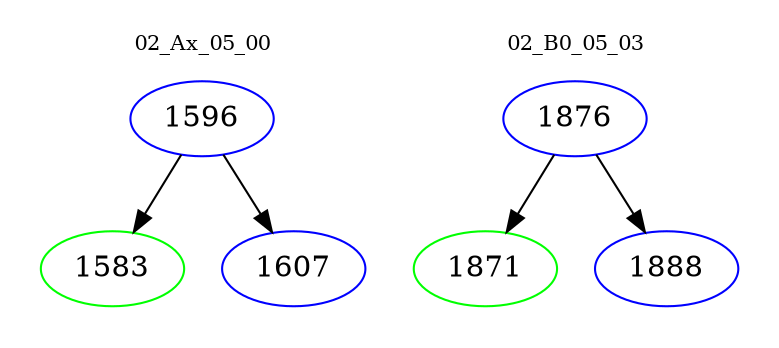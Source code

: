 digraph{
subgraph cluster_0 {
color = white
label = "02_Ax_05_00";
fontsize=10;
T0_1596 [label="1596", color="blue"]
T0_1596 -> T0_1583 [color="black"]
T0_1583 [label="1583", color="green"]
T0_1596 -> T0_1607 [color="black"]
T0_1607 [label="1607", color="blue"]
}
subgraph cluster_1 {
color = white
label = "02_B0_05_03";
fontsize=10;
T1_1876 [label="1876", color="blue"]
T1_1876 -> T1_1871 [color="black"]
T1_1871 [label="1871", color="green"]
T1_1876 -> T1_1888 [color="black"]
T1_1888 [label="1888", color="blue"]
}
}
